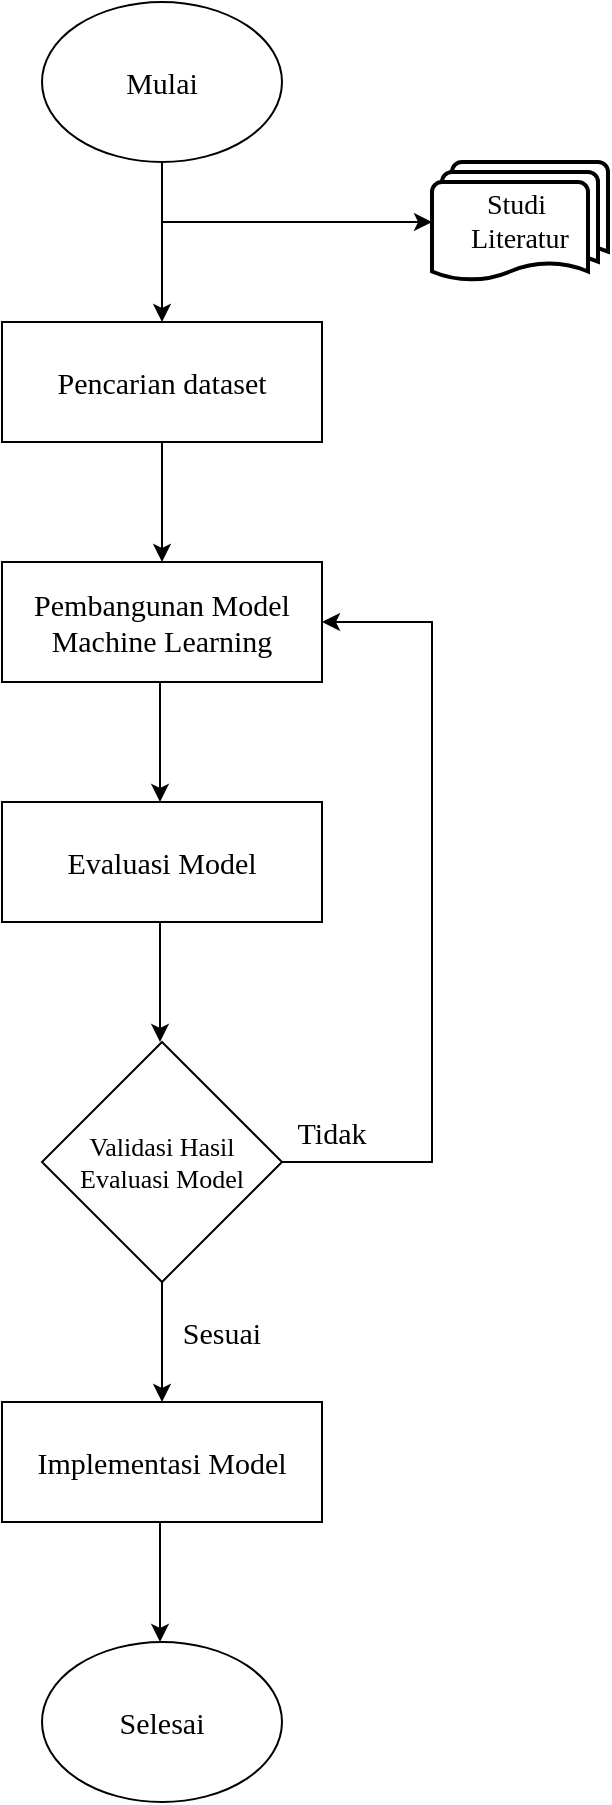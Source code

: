 <mxfile version="27.0.5">
  <diagram name="Page-1" id="DjxKD3DXQXXK5Iv-Iuz3">
    <mxGraphModel dx="1026" dy="514" grid="1" gridSize="10" guides="1" tooltips="1" connect="1" arrows="1" fold="1" page="1" pageScale="1" pageWidth="850" pageHeight="1100" math="0" shadow="0">
      <root>
        <mxCell id="0" />
        <mxCell id="1" parent="0" />
        <mxCell id="1O5MCyNXp5rT3l6kiX3n-1" value="&lt;font style=&quot;font-size: 15px;&quot; face=&quot;Times New Roman&quot;&gt;Mulai&lt;/font&gt;" style="ellipse;whiteSpace=wrap;html=1;" vertex="1" parent="1">
          <mxGeometry x="365" y="20" width="120" height="80" as="geometry" />
        </mxCell>
        <mxCell id="1O5MCyNXp5rT3l6kiX3n-2" value="" style="endArrow=classic;html=1;rounded=0;" edge="1" parent="1">
          <mxGeometry width="50" height="50" relative="1" as="geometry">
            <mxPoint x="425" y="100" as="sourcePoint" />
            <mxPoint x="425" y="180" as="targetPoint" />
          </mxGeometry>
        </mxCell>
        <mxCell id="1O5MCyNXp5rT3l6kiX3n-3" value="&lt;font face=&quot;Times New Roman&quot; style=&quot;font-size: 14px;&quot;&gt;Studi&amp;nbsp;&lt;/font&gt;&lt;div&gt;&lt;font face=&quot;Times New Roman&quot; style=&quot;font-size: 14px;&quot;&gt;Literatur&lt;/font&gt;&lt;/div&gt;" style="strokeWidth=2;html=1;shape=mxgraph.flowchart.multi-document;whiteSpace=wrap;" vertex="1" parent="1">
          <mxGeometry x="560" y="100" width="88" height="60" as="geometry" />
        </mxCell>
        <mxCell id="1O5MCyNXp5rT3l6kiX3n-4" value="" style="endArrow=classic;html=1;rounded=0;" edge="1" parent="1">
          <mxGeometry width="50" height="50" relative="1" as="geometry">
            <mxPoint x="425" y="130" as="sourcePoint" />
            <mxPoint x="560" y="130" as="targetPoint" />
          </mxGeometry>
        </mxCell>
        <mxCell id="1O5MCyNXp5rT3l6kiX3n-5" value="&lt;font style=&quot;font-size: 15px;&quot; face=&quot;Times New Roman&quot;&gt;Pencarian dataset&lt;/font&gt;" style="rounded=0;whiteSpace=wrap;html=1;" vertex="1" parent="1">
          <mxGeometry x="345" y="180" width="160" height="60" as="geometry" />
        </mxCell>
        <mxCell id="1O5MCyNXp5rT3l6kiX3n-17" value="" style="endArrow=classic;html=1;rounded=0;" edge="1" parent="1">
          <mxGeometry width="50" height="50" relative="1" as="geometry">
            <mxPoint x="425" y="240" as="sourcePoint" />
            <mxPoint x="425" y="300" as="targetPoint" />
          </mxGeometry>
        </mxCell>
        <mxCell id="1O5MCyNXp5rT3l6kiX3n-20" value="&lt;font face=&quot;Times New Roman&quot; style=&quot;font-size: 15px;&quot;&gt;Pembangunan Model&lt;br&gt;Machine Learning&lt;/font&gt;" style="rounded=0;whiteSpace=wrap;html=1;" vertex="1" parent="1">
          <mxGeometry x="345" y="300" width="160" height="60" as="geometry" />
        </mxCell>
        <mxCell id="1O5MCyNXp5rT3l6kiX3n-21" value="&lt;font face=&quot;Times New Roman&quot; style=&quot;font-size: 15px;&quot;&gt;Evaluasi Model&lt;/font&gt;" style="rounded=0;whiteSpace=wrap;html=1;" vertex="1" parent="1">
          <mxGeometry x="345" y="420" width="160" height="60" as="geometry" />
        </mxCell>
        <mxCell id="1O5MCyNXp5rT3l6kiX3n-23" value="" style="endArrow=classic;html=1;rounded=0;" edge="1" parent="1">
          <mxGeometry width="50" height="50" relative="1" as="geometry">
            <mxPoint x="424" y="360" as="sourcePoint" />
            <mxPoint x="424" y="420" as="targetPoint" />
          </mxGeometry>
        </mxCell>
        <mxCell id="1O5MCyNXp5rT3l6kiX3n-24" value="&lt;font face=&quot;Times New Roman&quot; style=&quot;font-size: 13px;&quot;&gt;Validasi Hasil Evaluasi Model&lt;/font&gt;" style="rhombus;whiteSpace=wrap;html=1;rounded=0;" vertex="1" parent="1">
          <mxGeometry x="365" y="540" width="120" height="120" as="geometry" />
        </mxCell>
        <mxCell id="1O5MCyNXp5rT3l6kiX3n-26" value="" style="endArrow=classic;html=1;rounded=0;" edge="1" parent="1">
          <mxGeometry width="50" height="50" relative="1" as="geometry">
            <mxPoint x="424" y="480" as="sourcePoint" />
            <mxPoint x="424" y="540" as="targetPoint" />
          </mxGeometry>
        </mxCell>
        <mxCell id="1O5MCyNXp5rT3l6kiX3n-27" value="" style="endArrow=classic;html=1;rounded=0;entryX=1;entryY=0.5;entryDx=0;entryDy=0;" edge="1" parent="1" target="1O5MCyNXp5rT3l6kiX3n-20">
          <mxGeometry width="50" height="50" relative="1" as="geometry">
            <mxPoint x="485" y="600" as="sourcePoint" />
            <mxPoint x="525" y="350" as="targetPoint" />
            <Array as="points">
              <mxPoint x="560" y="600" />
              <mxPoint x="560" y="330" />
            </Array>
          </mxGeometry>
        </mxCell>
        <mxCell id="1O5MCyNXp5rT3l6kiX3n-28" value="" style="endArrow=classic;html=1;rounded=0;" edge="1" parent="1">
          <mxGeometry width="50" height="50" relative="1" as="geometry">
            <mxPoint x="425" y="660" as="sourcePoint" />
            <mxPoint x="425" y="720" as="targetPoint" />
          </mxGeometry>
        </mxCell>
        <mxCell id="1O5MCyNXp5rT3l6kiX3n-29" value="&lt;font face=&quot;Times New Roman&quot; style=&quot;font-size: 15px;&quot;&gt;Implementasi Model&lt;/font&gt;" style="rounded=0;whiteSpace=wrap;html=1;" vertex="1" parent="1">
          <mxGeometry x="345" y="720" width="160" height="60" as="geometry" />
        </mxCell>
        <mxCell id="1O5MCyNXp5rT3l6kiX3n-31" value="&lt;font style=&quot;font-size: 15px;&quot; face=&quot;Times New Roman&quot;&gt;Selesai&lt;/font&gt;" style="ellipse;whiteSpace=wrap;html=1;" vertex="1" parent="1">
          <mxGeometry x="365" y="840" width="120" height="80" as="geometry" />
        </mxCell>
        <mxCell id="1O5MCyNXp5rT3l6kiX3n-32" value="" style="endArrow=classic;html=1;rounded=0;" edge="1" parent="1">
          <mxGeometry width="50" height="50" relative="1" as="geometry">
            <mxPoint x="424" y="780" as="sourcePoint" />
            <mxPoint x="424" y="840" as="targetPoint" />
          </mxGeometry>
        </mxCell>
        <mxCell id="1O5MCyNXp5rT3l6kiX3n-33" value="&lt;font style=&quot;font-size: 15px;&quot; face=&quot;Times New Roman&quot;&gt;Sesuai&lt;/font&gt;" style="text;html=1;align=center;verticalAlign=middle;whiteSpace=wrap;rounded=0;" vertex="1" parent="1">
          <mxGeometry x="425" y="670" width="60" height="30" as="geometry" />
        </mxCell>
        <mxCell id="1O5MCyNXp5rT3l6kiX3n-34" value="&lt;font style=&quot;font-size: 15px;&quot; face=&quot;Times New Roman&quot;&gt;Tidak&lt;/font&gt;" style="text;html=1;align=center;verticalAlign=middle;whiteSpace=wrap;rounded=0;" vertex="1" parent="1">
          <mxGeometry x="480" y="570" width="60" height="30" as="geometry" />
        </mxCell>
      </root>
    </mxGraphModel>
  </diagram>
</mxfile>
